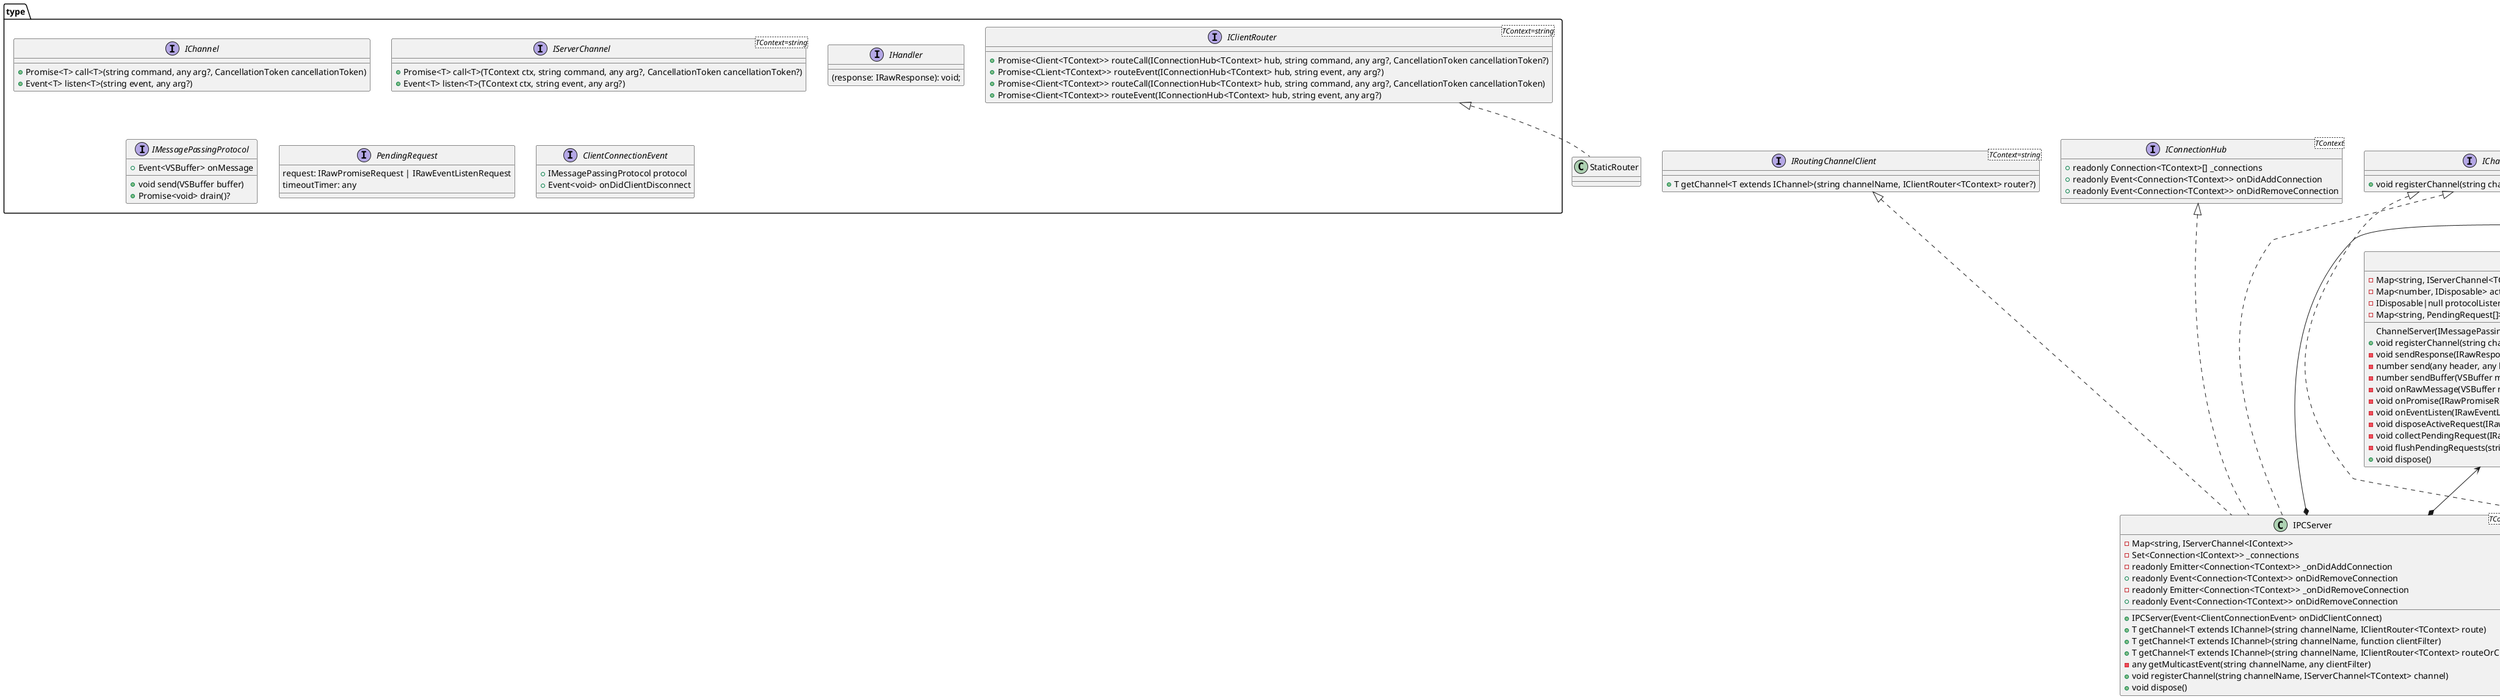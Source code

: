 @startuml IPC
    interface IDisposable {}
    ' An `IChannel` is an abstraction over a collection of commands
    ' You can `call` several commands on a channel, each taking at
    ' most one single argument. A `call` always returns a promise
    ' with at most one single return value.
    interface type.IChannel{
        + Promise<T> call<T>(string command, any arg?, CancellationToken cancellationToken)
        + Event<T> listen<T>(string event, any arg?)
    }
    ' counterpart：某人的counter part是指与他有相似职位的人；某物的counter part是指与它有相似功能的物
    ' An `IServerChannel` is the counter part to `IChannel`,on the server-side.
    interface type.IServerChannel<TContext=string>{
        + Promise<T> call<T>(TContext ctx, string command, any arg?, CancellationToken cancellationToken?)
        + Event<T> listen<T>(TContext ctx, string event, any arg?)
    }
    interface type.IHandler {
        (response: IRawResponse): void;
    }
    interface type.IMessagePassingProtocol {
        + void send(VSBuffer buffer)
        + Promise<void> drain()?
        + Event<VSBuffer> onMessage
    }
    ' An `IClientRouter` is responsible for routing calls to specific channels, 
    ' in scenarios in which there are multiple possible channels (each from a separate client) to pick from
    interface type.IClientRouter<TContext=string>{
        + Promise<Client<TContext>> routeCall(IConnectionHub<TContext> hub, string command, any arg?, CancellationToken cancellationToken?)
        + Promise<CLient<TContext>> routeEvent(IConnectionHub<TContext> hub, string event, any arg?)
    }
    ' An `IChannelServer` hosts a collection of  You are able to register channels onto it, provided a channel name.
    interface IChannelServer<TContext = string> {
        + void registerChannel(string channelName, IServerChannel<TContext> channel)
    }
    ' An `IChannelClient` has access to a collection of  You are able to get those channels, given their channel name.
    interface IChannelClient {
        + T getChannel<T extends IChannel>(string channelName)
    }
    interface Client<TContext> {
        + readonly TContext ctx
    }
    interface IConnectionHub<TContext> {
        + readonly Connection<TContext>[] _connections
        + readonly Event<Connection<TContext>> onDidAddConnection
        + readonly Event<Connection<TContext>> onDidRemoveConnection
    }
    ' An `IClientRouter` is responsible for routing calls to specific channels
    ' in scenarios in which there are multiple possible channels (each from a separate client) to pick from.
    interface type.IClientRouter<TContext=string> {
        + Promise<Client<TContext>> routeCall(IConnectionHub<TContext> hub, string command, any arg?, CancellationToken cancellationToken)
        + Promise<Client<TContext>> routeEvent(IConnectionHub<TContext> hub, string event, any arg?)
    }
    ' Similar to the `IChannelClient`, you can get channels from this
    ' collection of  The difference being that in the
    ' `IRoutingChannelClient`, there are multiple clients providing
    ' the same channel. You'll need to pass in an `IClientRouter` in
    ' order to pick the right one
    interface IRoutingChannelClient<TContext=string> {
        + T getChannel<T extends IChannel>(string channelName, IClientRouter<TContext> router?)
    }
    interface IReader {
        + VSBuffer read(number bytes)
    }
    interface IWriter {
        + void write(VSBuffer buffer)
    }
    class BufferReader {
        - muber pos
        BufferReader(VSBuffer buffer)
        + VSBuffer read(number bytes)
    }
    class BufferWriter {
        - VSBuffer[] buffers
        + VSBuffer buffer()
        + void write(VSBuffer buffer)
    }
    interface type.PendingRequest {
        request: IRawPromiseRequest | IRawEventListenRequest
        timeoutTimer: any
    }
    class ChannelServer<TContext=string> {
        - Map<string, IServerChannel<TContext>> channels
        - Map<number, IDisposable> activeRequests
        - IDisposable|null protocolListener
        - Map<string, PendingRequest[]> pendingRequests
        ChannelServer(IMessagePassingProtocol protocol, TContext ctx, IIPCLogger|null logger, number timeoutDelay)
        + void registerChannel(string channelName, IServerChannel<TContext> channel)
        - void sendResponse(IRawResponse response)
        - number send(any header, any body)
        - number sendBuffer(VSBuffer message)
        - void onRawMessage(VSBuffer message)
        - void onPromise(IRawPromiseRequest request)
        - void onEventListen(IRawEventListenRequest request)
        - void disposeActiveRequest(IRawRequest request)
        - void collectPendingRequest(IRawPromiseRequest|IRawEventListenRequest request)
        - void flushPendingRequests(string channelName)
        + void dispose()
    }
    interface IIPCLogger {
        + void logIncoming(number msgLength, number requestId, RequestInitiator initiator, string str, any data?)
        + void logOutgoing(number msgLength, number requestId, RequestInitiator initiator, string str, any data?)
    }
    class ChannelClient {
        - State state
        - Set<IDisposable> activeRequests
        - Map<number, IHandler> handlers
        - number lastRequestId
        - IDisposable|null protocolListener
        - IIPCLogger|null logger
        - readonly Emitter<void> _onDidInitialize
        ChannelClient(IMessagePassingProtocol protocol, IIPCLogger|null logger)
        + T getChannel<T extends IChannel>(string channelName)
        - Promise<any> requestPromise(string channelName, string name, any arg?, CancellationToken cancellationToken)
        - Event<any> requestEvent(string channelName, string name, any arg?)
        - void sendRequest(IRawRequest request)
        - number send(any header, any body)
        - number sendBuffer(VSBuffer message)
        - void onBuffer(VSBuffer message)
        - void onResponse(IRawResponse response)
        - Promise<void> whenInitialized()
        + void dispose()
    }
    interface type.ClientConnectionEvent {
        + IMessagePassingProtocol protocol
        + Event<void> onDidClientDisconnect
    }
    interface Connection<TContext> {
        + readonly ChannelServer<TContext> channelServer
        + readonly ChannelClient channelClient
    }
    ' An `IPCServer` is both a channel server and a routing channel client
    ' As the owner of a protocol, you should extend both this
    ' and the `IPCClient` classes to get IPC implementations for your protocol.
    class IPCServer<TContext = string> {
        - Map<string, IServerChannel<IContext>>
        - Set<Connection<IContext>> _connections
        - readonly Emitter<Connection<TContext>> _onDidAddConnection
        + readonly Event<Connection<TContext>> onDidRemoveConnection
        - readonly Emitter<Connection<TContext>> _onDidRemoveConnection
        + readonly Event<Connection<TContext>> onDidRemoveConnection
        + IPCServer(Event<ClientConnectionEvent> onDidClientConnect)
        + T getChannel<T extends IChannel>(string channelName, IClientRouter<TContext> route)
        + T getChannel<T extends IChannel>(string channelName, function clientFilter)
        + T getChannel<T extends IChannel>(string channelName, IClientRouter<TContext> routeOrClientFilter)
        - any getMulticastEvent(string channelName, any clientFilter)
        + void registerChannel(string channelName, IServerChannel<TContext> channel)
        + void dispose()
    }
    ' An `IPCClient` is both a channel client and a channel server.
    ' As the owner of a protocol, you should extend both this
    ' and the `IPCClient` classes to get IPC implementations
    ' for your protocol.
    class IPCClient<TContext=string> {
        - ChannelClient channelClient
        - ChannelServer<TContext> channelServer
        IPCClient(IMessagePassingProtocol protocol, TContext ctx, IIPCLogger|null ipcLogger)
        + T getChannel<T extends IChannel>(string channelName)
        + void registerChannel(string channelName, IServerChannel<TContext> channel)
        + void dispose()
    }
    class StaticRouter {

    }
    interface IBaseChannelOptions {
        + boolean disableMarshalling?
    }
    interface IChannelReceiverOptions {

    }
    interface IChannelSenderOptions {
        + unknown context?
        + Map<string, unknown> properties
    }
    class IPCLogger {

    }
    IReader <|-- BufferReader
    IWriter <|-- BufferWriter
    IChannelServer <|.. ChannelServer
    IDisposable <|.. ChannelServer
    BufferReader <.. ChannelServer
    BufferWriter <.. ChannelServer
    IChannelClient <|.. ChannelClient
    IDisposable <|.. ChannelClient
    Emitter <--* ChannelClient
    BufferReader <.. ChannelClient
    BufferWriter <.. ChannelClient
    Client <|-- Connection
    IChannelServer <|.. IPCServer
    IRoutingChannelClient <|... IPCServer
    IConnectionHub <|... IPCServer
    IDisposable <|.. IPCServer
    Emitter <---* IPCServer
    ChannelServer <--* IPCServer
    ChannelClient <--* IPCServer
    IChannelClient <|... IPCClient
    IChannelServer <|.. IPCClient
    IDisposable <|.. IPCClient
    ChannelClient <--* IPCClient
    ChannelServer <--* IPCClient
    IClientRouter <|.. StaticRouter
    IBaseChannelOptions <|-- IChannelReceiverOptions
    IBaseChannelOptions <|-- IChannelSenderOptions
    IIPCLogger <|.. IPCLogger
    together {
        class ChannelClient
        class ChannelServer
    }
    together {
        class IPCServer
        class IPCClient
    }
@enduml